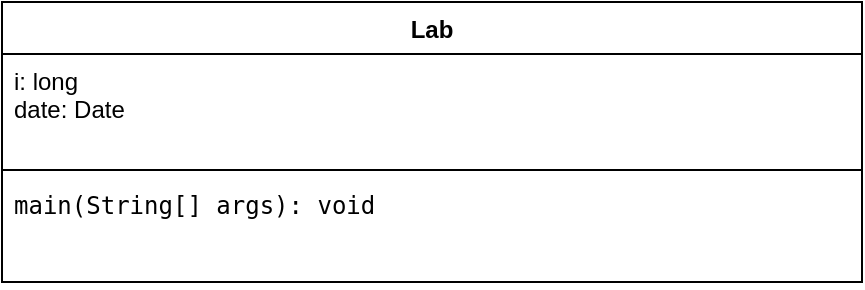 <mxfile version="22.1.16" type="github">
  <diagram name="Page-1" id="P3ps4eEzB1YGzjQxUYN0">
    <mxGraphModel dx="1050" dy="558" grid="1" gridSize="10" guides="1" tooltips="1" connect="1" arrows="1" fold="1" page="1" pageScale="1" pageWidth="850" pageHeight="1100" math="0" shadow="0">
      <root>
        <mxCell id="0" />
        <mxCell id="1" parent="0" />
        <mxCell id="gBzej8OkOh83qAgPwiCG-1" value="Lab" style="swimlane;fontStyle=1;align=center;verticalAlign=top;childLayout=stackLayout;horizontal=1;startSize=26;horizontalStack=0;resizeParent=1;resizeParentMax=0;resizeLast=0;collapsible=1;marginBottom=0;whiteSpace=wrap;html=1;" vertex="1" parent="1">
          <mxGeometry x="110" y="70" width="430" height="140" as="geometry" />
        </mxCell>
        <mxCell id="gBzej8OkOh83qAgPwiCG-2" value="&lt;div&gt;i: long&lt;/div&gt;&lt;div&gt;date: Date&lt;br&gt;&lt;/div&gt;" style="text;strokeColor=none;fillColor=none;align=left;verticalAlign=top;spacingLeft=4;spacingRight=4;overflow=hidden;rotatable=0;points=[[0,0.5],[1,0.5]];portConstraint=eastwest;whiteSpace=wrap;html=1;" vertex="1" parent="gBzej8OkOh83qAgPwiCG-1">
          <mxGeometry y="26" width="430" height="54" as="geometry" />
        </mxCell>
        <mxCell id="gBzej8OkOh83qAgPwiCG-3" value="" style="line;strokeWidth=1;fillColor=none;align=left;verticalAlign=middle;spacingTop=-1;spacingLeft=3;spacingRight=3;rotatable=0;labelPosition=right;points=[];portConstraint=eastwest;strokeColor=inherit;" vertex="1" parent="gBzej8OkOh83qAgPwiCG-1">
          <mxGeometry y="80" width="430" height="8" as="geometry" />
        </mxCell>
        <mxCell id="gBzej8OkOh83qAgPwiCG-4" value="&lt;code&gt;main(String[] args): void&lt;br&gt;&lt;/code&gt;" style="text;strokeColor=none;fillColor=none;align=left;verticalAlign=top;spacingLeft=4;spacingRight=4;overflow=hidden;rotatable=0;points=[[0,0.5],[1,0.5]];portConstraint=eastwest;whiteSpace=wrap;html=1;" vertex="1" parent="gBzej8OkOh83qAgPwiCG-1">
          <mxGeometry y="88" width="430" height="52" as="geometry" />
        </mxCell>
      </root>
    </mxGraphModel>
  </diagram>
</mxfile>
